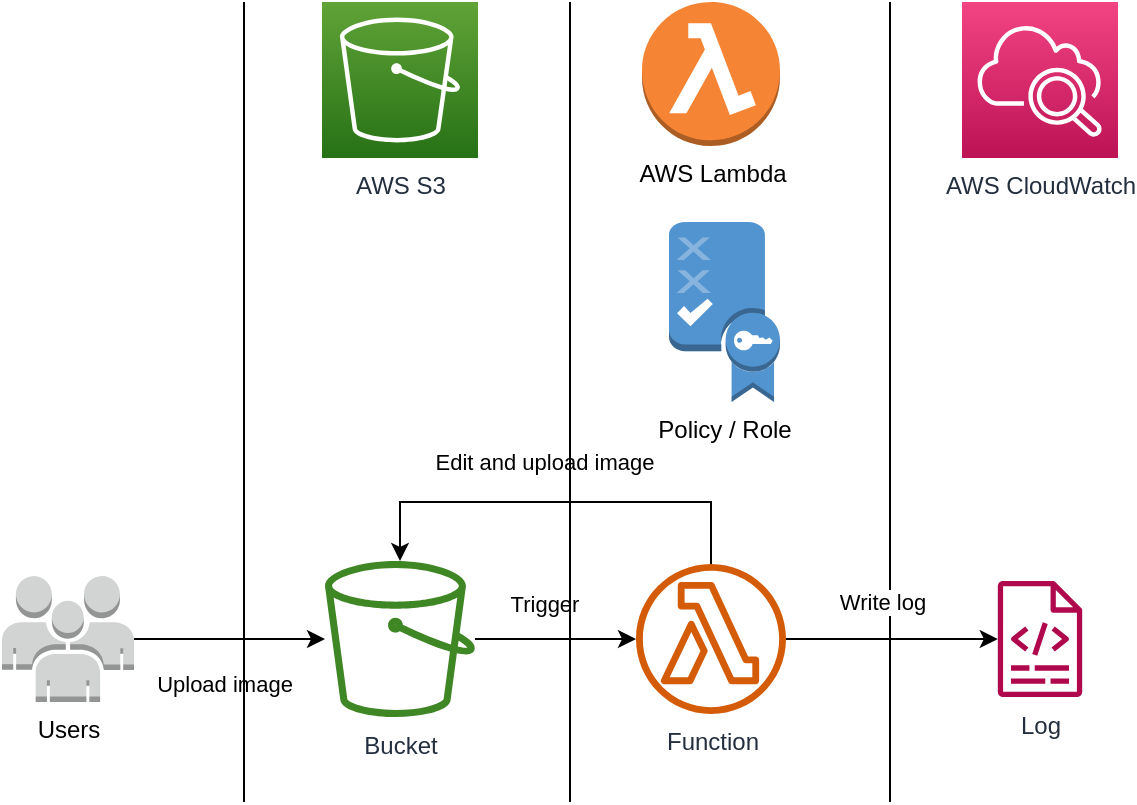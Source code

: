 <mxfile version="21.3.7" type="device">
  <diagram name="Page-1" id="_0K8BKs_rwGNKz1vfVSB">
    <mxGraphModel dx="1050" dy="591" grid="1" gridSize="10" guides="1" tooltips="1" connect="1" arrows="1" fold="1" page="1" pageScale="1" pageWidth="850" pageHeight="1100" math="0" shadow="0">
      <root>
        <mxCell id="0" />
        <mxCell id="1" parent="0" />
        <mxCell id="spZ7rqqCDONqRJ3dohYk-1" value="AWS Lambda&lt;br&gt;" style="outlineConnect=0;dashed=0;verticalLabelPosition=bottom;verticalAlign=top;align=center;html=1;shape=mxgraph.aws3.lambda_function;fillColor=#F58534;gradientColor=none;" vertex="1" parent="1">
          <mxGeometry x="400" y="80" width="69" height="72" as="geometry" />
        </mxCell>
        <mxCell id="spZ7rqqCDONqRJ3dohYk-2" value="AWS S3&lt;br&gt;" style="sketch=0;points=[[0,0,0],[0.25,0,0],[0.5,0,0],[0.75,0,0],[1,0,0],[0,1,0],[0.25,1,0],[0.5,1,0],[0.75,1,0],[1,1,0],[0,0.25,0],[0,0.5,0],[0,0.75,0],[1,0.25,0],[1,0.5,0],[1,0.75,0]];outlineConnect=0;fontColor=#232F3E;gradientColor=#60A337;gradientDirection=north;fillColor=#277116;strokeColor=#ffffff;dashed=0;verticalLabelPosition=bottom;verticalAlign=top;align=center;html=1;fontSize=12;fontStyle=0;aspect=fixed;shape=mxgraph.aws4.resourceIcon;resIcon=mxgraph.aws4.s3;" vertex="1" parent="1">
          <mxGeometry x="240" y="80" width="78" height="78" as="geometry" />
        </mxCell>
        <mxCell id="spZ7rqqCDONqRJ3dohYk-9" style="edgeStyle=orthogonalEdgeStyle;rounded=0;orthogonalLoop=1;jettySize=auto;html=1;" edge="1" parent="1" source="spZ7rqqCDONqRJ3dohYk-3" target="spZ7rqqCDONqRJ3dohYk-5">
          <mxGeometry relative="1" as="geometry" />
        </mxCell>
        <mxCell id="spZ7rqqCDONqRJ3dohYk-10" value="Upload image" style="edgeLabel;html=1;align=center;verticalAlign=middle;resizable=0;points=[];" vertex="1" connectable="0" parent="spZ7rqqCDONqRJ3dohYk-9">
          <mxGeometry x="-0.215" y="-4" relative="1" as="geometry">
            <mxPoint x="7" y="18" as="offset" />
          </mxGeometry>
        </mxCell>
        <mxCell id="spZ7rqqCDONqRJ3dohYk-3" value="Users" style="outlineConnect=0;dashed=0;verticalLabelPosition=bottom;verticalAlign=top;align=center;html=1;shape=mxgraph.aws3.users;fillColor=#D2D3D3;gradientColor=none;" vertex="1" parent="1">
          <mxGeometry x="80" y="367" width="66" height="63" as="geometry" />
        </mxCell>
        <mxCell id="spZ7rqqCDONqRJ3dohYk-4" value="Log" style="sketch=0;outlineConnect=0;fontColor=#232F3E;gradientColor=none;fillColor=#B0084D;strokeColor=none;dashed=0;verticalLabelPosition=bottom;verticalAlign=top;align=center;html=1;fontSize=12;fontStyle=0;aspect=fixed;pointerEvents=1;shape=mxgraph.aws4.logs;" vertex="1" parent="1">
          <mxGeometry x="560" y="369.5" width="78" height="58" as="geometry" />
        </mxCell>
        <mxCell id="spZ7rqqCDONqRJ3dohYk-14" style="edgeStyle=orthogonalEdgeStyle;rounded=0;orthogonalLoop=1;jettySize=auto;html=1;" edge="1" parent="1" source="spZ7rqqCDONqRJ3dohYk-5" target="spZ7rqqCDONqRJ3dohYk-6">
          <mxGeometry relative="1" as="geometry" />
        </mxCell>
        <mxCell id="spZ7rqqCDONqRJ3dohYk-15" value="Trigger" style="edgeLabel;html=1;align=center;verticalAlign=middle;resizable=0;points=[];" vertex="1" connectable="0" parent="spZ7rqqCDONqRJ3dohYk-14">
          <mxGeometry x="-0.297" y="-1" relative="1" as="geometry">
            <mxPoint x="6" y="-19" as="offset" />
          </mxGeometry>
        </mxCell>
        <mxCell id="spZ7rqqCDONqRJ3dohYk-5" value="Bucket" style="sketch=0;outlineConnect=0;fontColor=#232F3E;gradientColor=none;fillColor=#3F8624;strokeColor=none;dashed=0;verticalLabelPosition=bottom;verticalAlign=top;align=center;html=1;fontSize=12;fontStyle=0;aspect=fixed;pointerEvents=1;shape=mxgraph.aws4.bucket;" vertex="1" parent="1">
          <mxGeometry x="241.5" y="359.5" width="75" height="78" as="geometry" />
        </mxCell>
        <mxCell id="spZ7rqqCDONqRJ3dohYk-16" style="edgeStyle=orthogonalEdgeStyle;rounded=0;orthogonalLoop=1;jettySize=auto;html=1;" edge="1" parent="1" source="spZ7rqqCDONqRJ3dohYk-6" target="spZ7rqqCDONqRJ3dohYk-4">
          <mxGeometry relative="1" as="geometry" />
        </mxCell>
        <mxCell id="spZ7rqqCDONqRJ3dohYk-19" style="edgeStyle=orthogonalEdgeStyle;rounded=0;orthogonalLoop=1;jettySize=auto;html=1;" edge="1" parent="1" source="spZ7rqqCDONqRJ3dohYk-6" target="spZ7rqqCDONqRJ3dohYk-5">
          <mxGeometry relative="1" as="geometry">
            <Array as="points">
              <mxPoint x="435" y="330" />
              <mxPoint x="279" y="330" />
            </Array>
          </mxGeometry>
        </mxCell>
        <mxCell id="spZ7rqqCDONqRJ3dohYk-20" value="Edit and upload image" style="edgeLabel;html=1;align=center;verticalAlign=middle;resizable=0;points=[];" vertex="1" connectable="0" parent="spZ7rqqCDONqRJ3dohYk-19">
          <mxGeometry x="0.284" y="-1" relative="1" as="geometry">
            <mxPoint x="24" y="-19" as="offset" />
          </mxGeometry>
        </mxCell>
        <mxCell id="spZ7rqqCDONqRJ3dohYk-6" value="Function&lt;br&gt;" style="sketch=0;outlineConnect=0;fontColor=#232F3E;gradientColor=none;fillColor=#D45B07;strokeColor=none;dashed=0;verticalLabelPosition=bottom;verticalAlign=top;align=center;html=1;fontSize=12;fontStyle=0;aspect=fixed;pointerEvents=1;shape=mxgraph.aws4.lambda_function;" vertex="1" parent="1">
          <mxGeometry x="397" y="361" width="75" height="75" as="geometry" />
        </mxCell>
        <mxCell id="spZ7rqqCDONqRJ3dohYk-7" value="AWS CloudWatch" style="sketch=0;points=[[0,0,0],[0.25,0,0],[0.5,0,0],[0.75,0,0],[1,0,0],[0,1,0],[0.25,1,0],[0.5,1,0],[0.75,1,0],[1,1,0],[0,0.25,0],[0,0.5,0],[0,0.75,0],[1,0.25,0],[1,0.5,0],[1,0.75,0]];points=[[0,0,0],[0.25,0,0],[0.5,0,0],[0.75,0,0],[1,0,0],[0,1,0],[0.25,1,0],[0.5,1,0],[0.75,1,0],[1,1,0],[0,0.25,0],[0,0.5,0],[0,0.75,0],[1,0.25,0],[1,0.5,0],[1,0.75,0]];outlineConnect=0;fontColor=#232F3E;gradientColor=#F34482;gradientDirection=north;fillColor=#BC1356;strokeColor=#ffffff;dashed=0;verticalLabelPosition=bottom;verticalAlign=top;align=center;html=1;fontSize=12;fontStyle=0;aspect=fixed;shape=mxgraph.aws4.resourceIcon;resIcon=mxgraph.aws4.cloudwatch_2;" vertex="1" parent="1">
          <mxGeometry x="560" y="80" width="78" height="78" as="geometry" />
        </mxCell>
        <mxCell id="spZ7rqqCDONqRJ3dohYk-8" value="Policy / Role" style="outlineConnect=0;dashed=0;verticalLabelPosition=bottom;verticalAlign=top;align=center;html=1;shape=mxgraph.aws3.policy;fillColor=#5294CF;gradientColor=none;" vertex="1" parent="1">
          <mxGeometry x="413.5" y="190" width="55.5" height="90" as="geometry" />
        </mxCell>
        <mxCell id="spZ7rqqCDONqRJ3dohYk-11" value="" style="line;strokeWidth=1;fillColor=none;align=left;verticalAlign=middle;spacingTop=-1;spacingLeft=3;spacingRight=3;rotatable=0;labelPosition=right;points=[];portConstraint=eastwest;strokeColor=inherit;flipH=1;flipV=1;direction=south;" vertex="1" parent="1">
          <mxGeometry x="360" y="80" width="8" height="400" as="geometry" />
        </mxCell>
        <mxCell id="spZ7rqqCDONqRJ3dohYk-12" value="" style="line;strokeWidth=1;fillColor=none;align=left;verticalAlign=middle;spacingTop=-1;spacingLeft=3;spacingRight=3;rotatable=0;labelPosition=right;points=[];portConstraint=eastwest;strokeColor=inherit;flipH=1;flipV=1;direction=south;" vertex="1" parent="1">
          <mxGeometry x="520" y="80" width="8" height="400" as="geometry" />
        </mxCell>
        <mxCell id="spZ7rqqCDONqRJ3dohYk-13" value="" style="line;strokeWidth=1;fillColor=none;align=left;verticalAlign=middle;spacingTop=-1;spacingLeft=3;spacingRight=3;rotatable=0;labelPosition=right;points=[];portConstraint=eastwest;strokeColor=inherit;flipH=1;flipV=1;direction=south;" vertex="1" parent="1">
          <mxGeometry x="197" y="80" width="8" height="400" as="geometry" />
        </mxCell>
        <mxCell id="spZ7rqqCDONqRJ3dohYk-18" value="Write log" style="edgeLabel;html=1;align=center;verticalAlign=middle;resizable=0;points=[];" vertex="1" connectable="0" parent="1">
          <mxGeometry x="520.003" y="380" as="geometry" />
        </mxCell>
      </root>
    </mxGraphModel>
  </diagram>
</mxfile>
